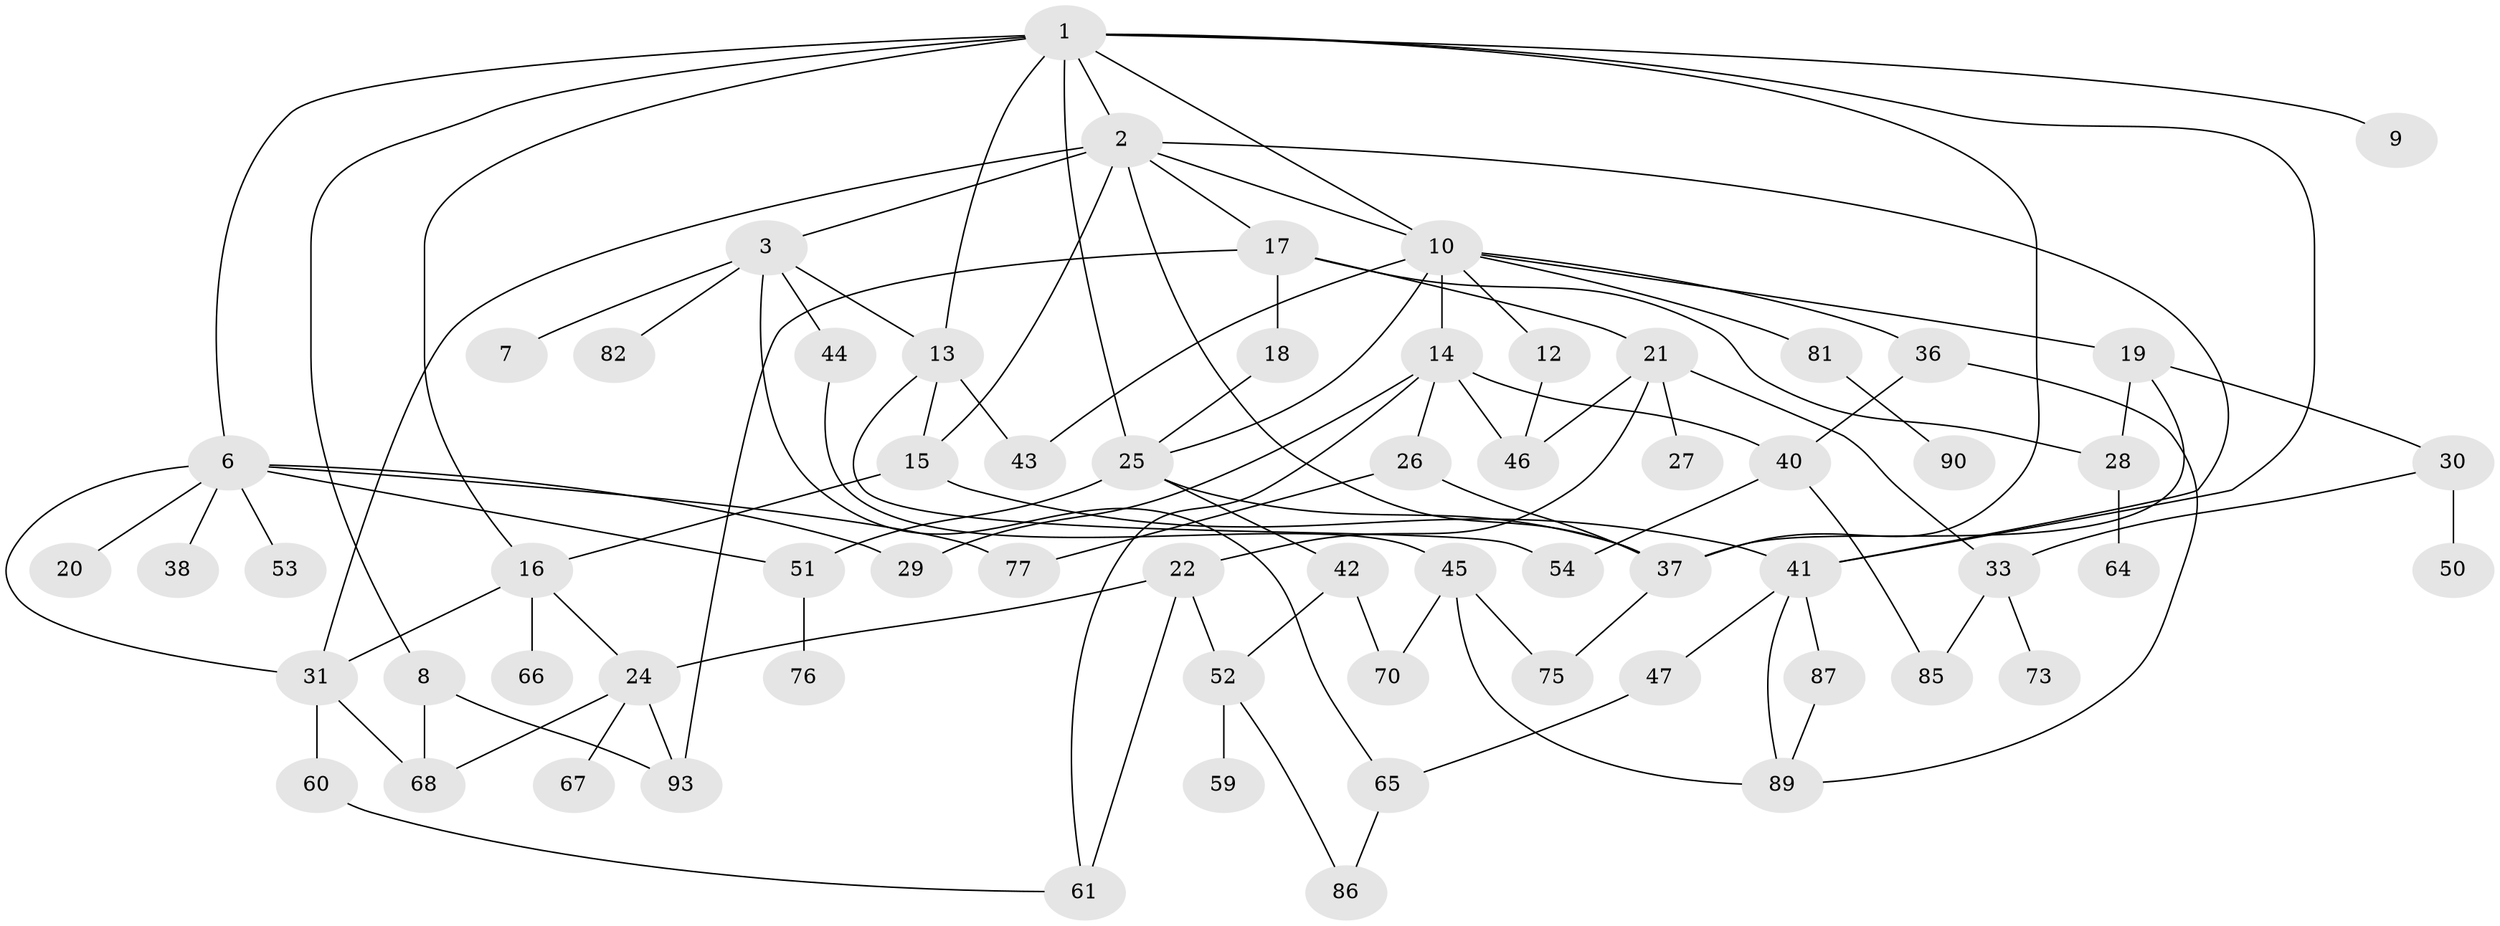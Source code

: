 // original degree distribution, {7: 0.030612244897959183, 5: 0.10204081632653061, 3: 0.21428571428571427, 6: 0.02040816326530612, 1: 0.1836734693877551, 2: 0.336734693877551, 4: 0.11224489795918367}
// Generated by graph-tools (version 1.1) at 2025/10/02/27/25 16:10:51]
// undirected, 65 vertices, 104 edges
graph export_dot {
graph [start="1"]
  node [color=gray90,style=filled];
  1 [super="+4"];
  2 [super="+32"];
  3 [super="+5"];
  6 [super="+23"];
  7;
  8 [super="+91"];
  9;
  10 [super="+11"];
  12;
  13 [super="+92"];
  14 [super="+98"];
  15;
  16 [super="+84"];
  17 [super="+88"];
  18 [super="+95"];
  19 [super="+34"];
  20;
  21 [super="+97"];
  22 [super="+48"];
  24 [super="+57"];
  25 [super="+39"];
  26 [super="+78"];
  27;
  28;
  29 [super="+71"];
  30;
  31;
  33 [super="+35"];
  36 [super="+72"];
  37 [super="+58"];
  38;
  40 [super="+83"];
  41 [super="+55"];
  42 [super="+49"];
  43 [super="+94"];
  44;
  45 [super="+80"];
  46 [super="+63"];
  47 [super="+62"];
  50;
  51 [super="+56"];
  52 [super="+79"];
  53;
  54;
  59;
  60;
  61;
  64;
  65 [super="+69"];
  66;
  67;
  68 [super="+74"];
  70;
  73;
  75;
  76;
  77;
  81;
  82;
  85;
  86;
  87 [super="+96"];
  89;
  90;
  93;
  1 -- 2;
  1 -- 8;
  1 -- 9;
  1 -- 16;
  1 -- 37;
  1 -- 6;
  1 -- 41;
  1 -- 13;
  1 -- 25;
  1 -- 10;
  2 -- 3;
  2 -- 10;
  2 -- 17;
  2 -- 37;
  2 -- 15;
  2 -- 31;
  2 -- 41;
  3 -- 7;
  3 -- 65;
  3 -- 82;
  3 -- 44;
  3 -- 13;
  6 -- 20;
  6 -- 53;
  6 -- 77;
  6 -- 38;
  6 -- 31;
  6 -- 51;
  6 -- 29;
  8 -- 93;
  8 -- 68;
  10 -- 19;
  10 -- 25;
  10 -- 36;
  10 -- 81;
  10 -- 43;
  10 -- 12;
  10 -- 14;
  12 -- 46;
  13 -- 15;
  13 -- 43;
  13 -- 54;
  14 -- 26;
  14 -- 29;
  14 -- 40;
  14 -- 61;
  14 -- 46;
  15 -- 41;
  15 -- 16;
  16 -- 31;
  16 -- 66;
  16 -- 24;
  17 -- 18;
  17 -- 21;
  17 -- 28;
  17 -- 93;
  18 -- 25;
  19 -- 30;
  19 -- 37;
  19 -- 28;
  21 -- 22;
  21 -- 27;
  21 -- 33;
  21 -- 46;
  22 -- 24;
  22 -- 61;
  22 -- 52;
  24 -- 67;
  24 -- 93;
  24 -- 68;
  25 -- 42;
  25 -- 51;
  25 -- 37;
  26 -- 37;
  26 -- 77;
  28 -- 64;
  30 -- 50;
  30 -- 33;
  31 -- 60;
  31 -- 68;
  33 -- 73;
  33 -- 85;
  36 -- 89;
  36 -- 40;
  37 -- 75;
  40 -- 54;
  40 -- 85;
  41 -- 47;
  41 -- 87;
  41 -- 89;
  42 -- 52;
  42 -- 70;
  44 -- 45;
  45 -- 75;
  45 -- 89;
  45 -- 70;
  47 -- 65;
  51 -- 76;
  52 -- 59;
  52 -- 86;
  60 -- 61;
  65 -- 86;
  81 -- 90;
  87 -- 89;
}
